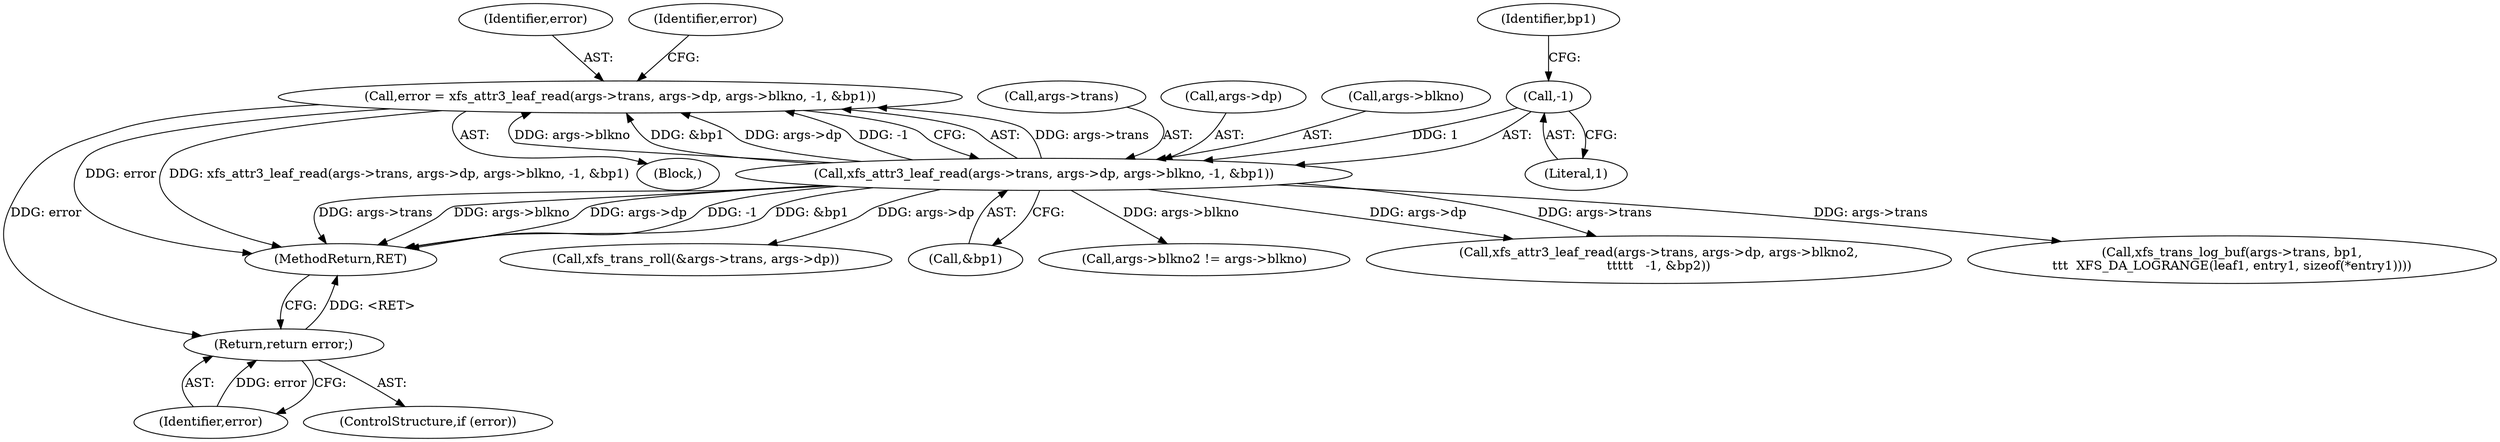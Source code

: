 digraph "0_linux_8275cdd0e7ac550dcce2b3ef6d2fb3b808c1ae59_4@API" {
"1000123" [label="(Call,error = xfs_attr3_leaf_read(args->trans, args->dp, args->blkno, -1, &bp1))"];
"1000125" [label="(Call,xfs_attr3_leaf_read(args->trans, args->dp, args->blkno, -1, &bp1))"];
"1000135" [label="(Call,-1)"];
"1000141" [label="(Return,return error;)"];
"1000375" [label="(Call,xfs_trans_log_buf(args->trans, bp1,\n\t\t\t  XFS_DA_LOGRANGE(leaf1, entry1, sizeof(*entry1))))"];
"1000498" [label="(MethodReturn,RET)"];
"1000135" [label="(Call,-1)"];
"1000126" [label="(Call,args->trans)"];
"1000488" [label="(Call,xfs_trans_roll(&args->trans, args->dp))"];
"1000105" [label="(Block,)"];
"1000138" [label="(Identifier,bp1)"];
"1000142" [label="(Identifier,error)"];
"1000129" [label="(Call,args->dp)"];
"1000136" [label="(Literal,1)"];
"1000139" [label="(ControlStructure,if (error))"];
"1000125" [label="(Call,xfs_attr3_leaf_read(args->trans, args->dp, args->blkno, -1, &bp1))"];
"1000140" [label="(Identifier,error)"];
"1000137" [label="(Call,&bp1)"];
"1000141" [label="(Return,return error;)"];
"1000144" [label="(Call,args->blkno2 != args->blkno)"];
"1000123" [label="(Call,error = xfs_attr3_leaf_read(args->trans, args->dp, args->blkno, -1, &bp1))"];
"1000154" [label="(Call,xfs_attr3_leaf_read(args->trans, args->dp, args->blkno2,\n\t\t\t\t\t   -1, &bp2))"];
"1000124" [label="(Identifier,error)"];
"1000132" [label="(Call,args->blkno)"];
"1000123" -> "1000105"  [label="AST: "];
"1000123" -> "1000125"  [label="CFG: "];
"1000124" -> "1000123"  [label="AST: "];
"1000125" -> "1000123"  [label="AST: "];
"1000140" -> "1000123"  [label="CFG: "];
"1000123" -> "1000498"  [label="DDG: xfs_attr3_leaf_read(args->trans, args->dp, args->blkno, -1, &bp1)"];
"1000123" -> "1000498"  [label="DDG: error"];
"1000125" -> "1000123"  [label="DDG: args->trans"];
"1000125" -> "1000123"  [label="DDG: args->blkno"];
"1000125" -> "1000123"  [label="DDG: &bp1"];
"1000125" -> "1000123"  [label="DDG: args->dp"];
"1000125" -> "1000123"  [label="DDG: -1"];
"1000123" -> "1000141"  [label="DDG: error"];
"1000125" -> "1000137"  [label="CFG: "];
"1000126" -> "1000125"  [label="AST: "];
"1000129" -> "1000125"  [label="AST: "];
"1000132" -> "1000125"  [label="AST: "];
"1000135" -> "1000125"  [label="AST: "];
"1000137" -> "1000125"  [label="AST: "];
"1000125" -> "1000498"  [label="DDG: args->trans"];
"1000125" -> "1000498"  [label="DDG: args->blkno"];
"1000125" -> "1000498"  [label="DDG: args->dp"];
"1000125" -> "1000498"  [label="DDG: -1"];
"1000125" -> "1000498"  [label="DDG: &bp1"];
"1000135" -> "1000125"  [label="DDG: 1"];
"1000125" -> "1000144"  [label="DDG: args->blkno"];
"1000125" -> "1000154"  [label="DDG: args->trans"];
"1000125" -> "1000154"  [label="DDG: args->dp"];
"1000125" -> "1000375"  [label="DDG: args->trans"];
"1000125" -> "1000488"  [label="DDG: args->dp"];
"1000135" -> "1000136"  [label="CFG: "];
"1000136" -> "1000135"  [label="AST: "];
"1000138" -> "1000135"  [label="CFG: "];
"1000141" -> "1000139"  [label="AST: "];
"1000141" -> "1000142"  [label="CFG: "];
"1000142" -> "1000141"  [label="AST: "];
"1000498" -> "1000141"  [label="CFG: "];
"1000141" -> "1000498"  [label="DDG: <RET>"];
"1000142" -> "1000141"  [label="DDG: error"];
}
